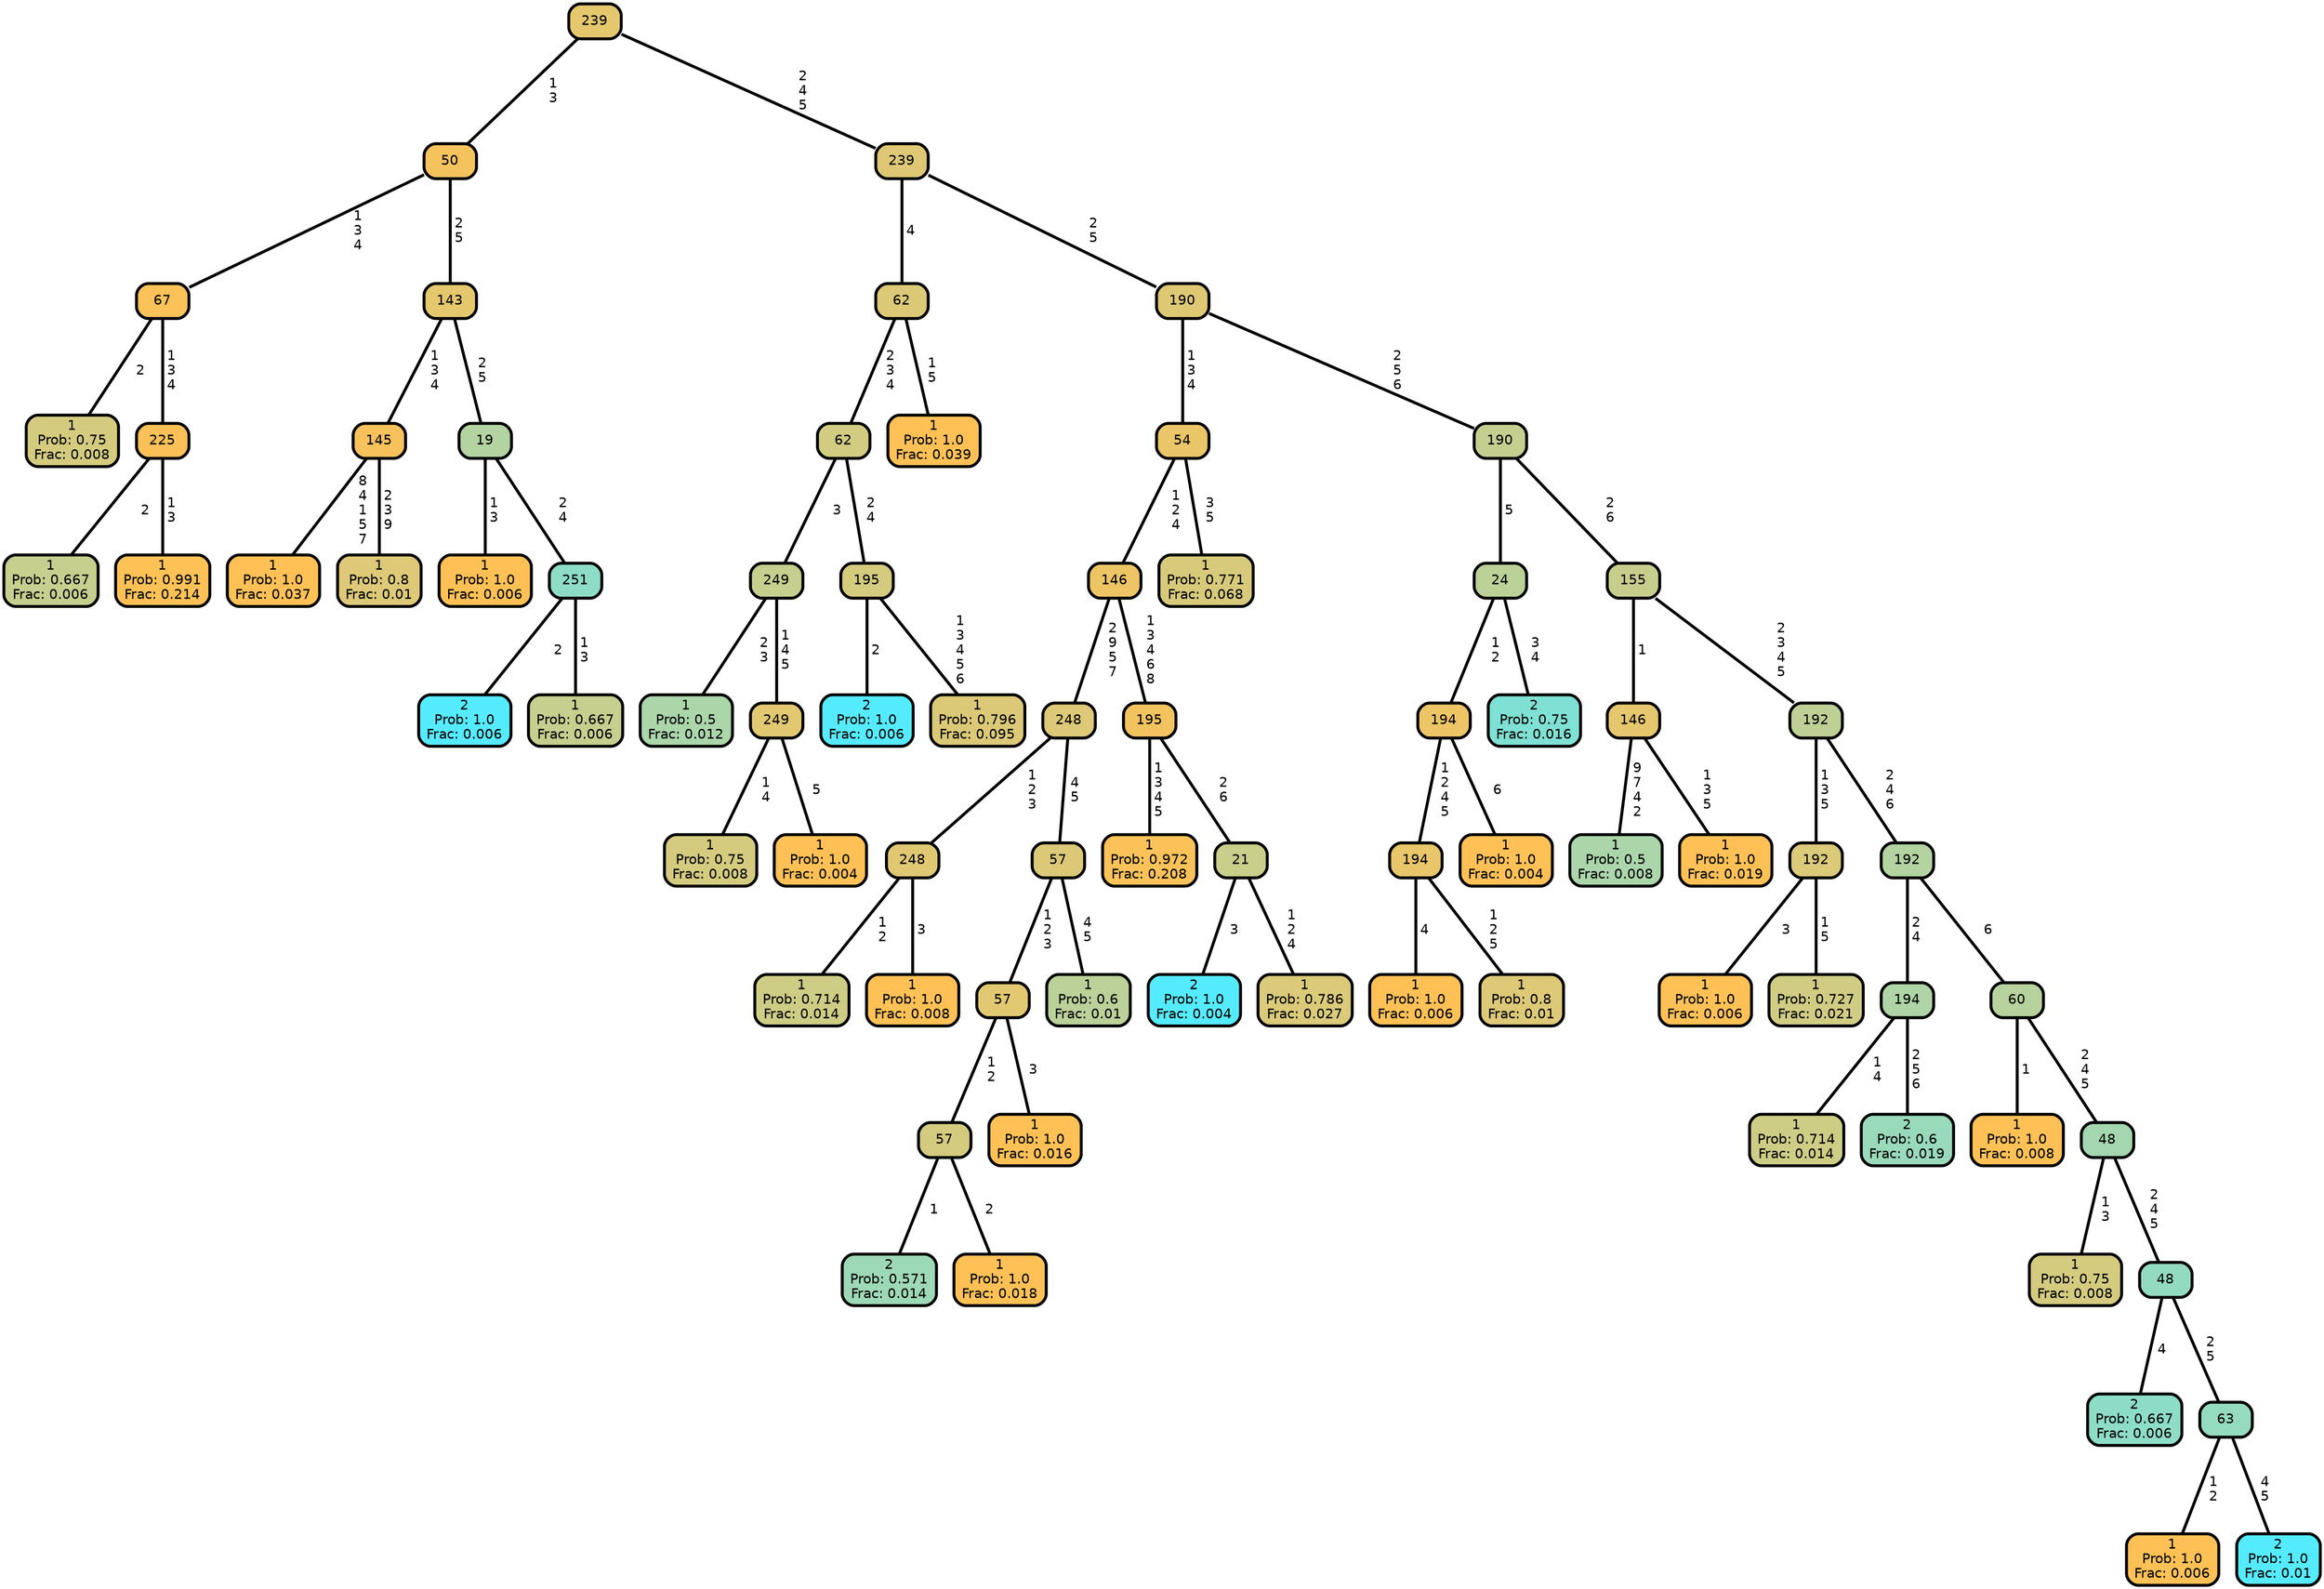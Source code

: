 graph Tree {
node [shape=box, style="filled, rounded",color="black",penwidth="3",fontcolor="black",                 fontname=helvetica] ;
graph [ranksep="0 equally", splines=straight,                 bgcolor=transparent, dpi=200] ;
edge [fontname=helvetica, color=black] ;
0 [label="1
Prob: 0.75
Frac: 0.008", fillcolor="#d4cb7f"] ;
1 [label="67", fillcolor="#fac259"] ;
2 [label="1
Prob: 0.667
Frac: 0.006", fillcolor="#c6cf8d"] ;
3 [label="225", fillcolor="#fbc158"] ;
4 [label="1
Prob: 0.991
Frac: 0.214", fillcolor="#fdc156"] ;
5 [label="50", fillcolor="#f5c35e"] ;
6 [label="1
Prob: 1.0
Frac: 0.037", fillcolor="#ffc155"] ;
7 [label="145", fillcolor="#f7c25c"] ;
8 [label="1
Prob: 0.8
Frac: 0.01", fillcolor="#ddc977"] ;
9 [label="143", fillcolor="#e5c76e"] ;
10 [label="1
Prob: 1.0
Frac: 0.006", fillcolor="#ffc155"] ;
11 [label="19", fillcolor="#b3d3a0"] ;
12 [label="2
Prob: 1.0
Frac: 0.006", fillcolor="#55ebff"] ;
13 [label="251", fillcolor="#8dddc6"] ;
14 [label="1
Prob: 0.667
Frac: 0.006", fillcolor="#c6cf8d"] ;
15 [label="239", fillcolor="#e5c76e"] ;
16 [label="1
Prob: 0.5
Frac: 0.012", fillcolor="#aad6aa"] ;
17 [label="249", fillcolor="#c6cf8d"] ;
18 [label="1
Prob: 0.75
Frac: 0.008", fillcolor="#d4cb7f"] ;
19 [label="249", fillcolor="#e2c871"] ;
20 [label="1
Prob: 1.0
Frac: 0.004", fillcolor="#ffc155"] ;
21 [label="62", fillcolor="#d1cc82"] ;
22 [label="2
Prob: 1.0
Frac: 0.006", fillcolor="#55ebff"] ;
23 [label="195", fillcolor="#d4cb7f"] ;
24 [label="1
Prob: 0.796
Frac: 0.095", fillcolor="#dcc977"] ;
25 [label="62", fillcolor="#dcc977"] ;
26 [label="1
Prob: 1.0
Frac: 0.039", fillcolor="#ffc155"] ;
27 [label="239", fillcolor="#dec875"] ;
28 [label="1
Prob: 0.714
Frac: 0.014", fillcolor="#cecd85"] ;
29 [label="248", fillcolor="#e0c873"] ;
30 [label="1
Prob: 1.0
Frac: 0.008", fillcolor="#ffc155"] ;
31 [label="248", fillcolor="#ddc977"] ;
32 [label="2
Prob: 0.571
Frac: 0.014", fillcolor="#9dd9b6"] ;
33 [label="57", fillcolor="#d4cb7f"] ;
34 [label="1
Prob: 1.0
Frac: 0.018", fillcolor="#ffc155"] ;
35 [label="57", fillcolor="#e2c871"] ;
36 [label="1
Prob: 1.0
Frac: 0.016", fillcolor="#ffc155"] ;
37 [label="57", fillcolor="#dbc978"] ;
38 [label="1
Prob: 0.6
Frac: 0.01", fillcolor="#bbd199"] ;
39 [label="146", fillcolor="#eec565"] ;
40 [label="1
Prob: 0.972
Frac: 0.208", fillcolor="#fac259"] ;
41 [label="195", fillcolor="#f3c360"] ;
42 [label="2
Prob: 1.0
Frac: 0.004", fillcolor="#55ebff"] ;
43 [label="21", fillcolor="#c9ce8a"] ;
44 [label="1
Prob: 0.786
Frac: 0.027", fillcolor="#daca79"] ;
45 [label="54", fillcolor="#eac669"] ;
46 [label="1
Prob: 0.771
Frac: 0.068", fillcolor="#d8ca7b"] ;
47 [label="190", fillcolor="#dfc874"] ;
48 [label="1
Prob: 1.0
Frac: 0.006", fillcolor="#ffc155"] ;
49 [label="194", fillcolor="#e9c66a"] ;
50 [label="1
Prob: 0.8
Frac: 0.01", fillcolor="#ddc977"] ;
51 [label="194", fillcolor="#eec566"] ;
52 [label="1
Prob: 1.0
Frac: 0.004", fillcolor="#ffc155"] ;
53 [label="24", fillcolor="#bcd197"] ;
54 [label="2
Prob: 0.75
Frac: 0.016", fillcolor="#7fe0d4"] ;
55 [label="190", fillcolor="#c4cf8f"] ;
56 [label="1
Prob: 0.5
Frac: 0.008", fillcolor="#aad6aa"] ;
57 [label="146", fillcolor="#e6c76d"] ;
58 [label="1
Prob: 1.0
Frac: 0.019", fillcolor="#ffc155"] ;
59 [label="155", fillcolor="#c7ce8c"] ;
60 [label="1
Prob: 1.0
Frac: 0.006", fillcolor="#ffc155"] ;
61 [label="192", fillcolor="#daca79"] ;
62 [label="1
Prob: 0.727
Frac: 0.021", fillcolor="#d0cc83"] ;
63 [label="192", fillcolor="#bed095"] ;
64 [label="1
Prob: 0.714
Frac: 0.014", fillcolor="#cecd85"] ;
65 [label="194", fillcolor="#afd4a5"] ;
66 [label="2
Prob: 0.6
Frac: 0.019", fillcolor="#99dabb"] ;
67 [label="192", fillcolor="#b3d3a0"] ;
68 [label="1
Prob: 1.0
Frac: 0.008", fillcolor="#ffc155"] ;
69 [label="60", fillcolor="#b7d29c"] ;
70 [label="1
Prob: 0.75
Frac: 0.008", fillcolor="#d4cb7f"] ;
71 [label="48", fillcolor="#a4d7af"] ;
72 [label="2
Prob: 0.667
Frac: 0.006", fillcolor="#8dddc6"] ;
73 [label="48", fillcolor="#92dbc1"] ;
74 [label="1
Prob: 1.0
Frac: 0.006", fillcolor="#ffc155"] ;
75 [label="63", fillcolor="#94dbbf"] ;
76 [label="2
Prob: 1.0
Frac: 0.01", fillcolor="#55ebff"] ;
1 -- 0 [label=" 2",penwidth=3] ;
1 -- 3 [label=" 1\n 3\n 4",penwidth=3] ;
3 -- 2 [label=" 2",penwidth=3] ;
3 -- 4 [label=" 1\n 3",penwidth=3] ;
5 -- 1 [label=" 1\n 3\n 4",penwidth=3] ;
5 -- 9 [label=" 2\n 5",penwidth=3] ;
7 -- 6 [label=" 8\n 4\n 1\n 5\n 7",penwidth=3] ;
7 -- 8 [label=" 2\n 3\n 9",penwidth=3] ;
9 -- 7 [label=" 1\n 3\n 4",penwidth=3] ;
9 -- 11 [label=" 2\n 5",penwidth=3] ;
11 -- 10 [label=" 1\n 3",penwidth=3] ;
11 -- 13 [label=" 2\n 4",penwidth=3] ;
13 -- 12 [label=" 2",penwidth=3] ;
13 -- 14 [label=" 1\n 3",penwidth=3] ;
15 -- 5 [label=" 1\n 3",penwidth=3] ;
15 -- 27 [label=" 2\n 4\n 5",penwidth=3] ;
17 -- 16 [label=" 2\n 3",penwidth=3] ;
17 -- 19 [label=" 1\n 4\n 5",penwidth=3] ;
19 -- 18 [label=" 1\n 4",penwidth=3] ;
19 -- 20 [label=" 5",penwidth=3] ;
21 -- 17 [label=" 3",penwidth=3] ;
21 -- 23 [label=" 2\n 4",penwidth=3] ;
23 -- 22 [label=" 2",penwidth=3] ;
23 -- 24 [label=" 1\n 3\n 4\n 5\n 6",penwidth=3] ;
25 -- 21 [label=" 2\n 3\n 4",penwidth=3] ;
25 -- 26 [label=" 1\n 5",penwidth=3] ;
27 -- 25 [label=" 4",penwidth=3] ;
27 -- 47 [label=" 2\n 5",penwidth=3] ;
29 -- 28 [label=" 1\n 2",penwidth=3] ;
29 -- 30 [label=" 3",penwidth=3] ;
31 -- 29 [label=" 1\n 2\n 3",penwidth=3] ;
31 -- 37 [label=" 4\n 5",penwidth=3] ;
33 -- 32 [label=" 1",penwidth=3] ;
33 -- 34 [label=" 2",penwidth=3] ;
35 -- 33 [label=" 1\n 2",penwidth=3] ;
35 -- 36 [label=" 3",penwidth=3] ;
37 -- 35 [label=" 1\n 2\n 3",penwidth=3] ;
37 -- 38 [label=" 4\n 5",penwidth=3] ;
39 -- 31 [label=" 2\n 9\n 5\n 7",penwidth=3] ;
39 -- 41 [label=" 1\n 3\n 4\n 6\n 8",penwidth=3] ;
41 -- 40 [label=" 1\n 3\n 4\n 5",penwidth=3] ;
41 -- 43 [label=" 2\n 6",penwidth=3] ;
43 -- 42 [label=" 3",penwidth=3] ;
43 -- 44 [label=" 1\n 2\n 4",penwidth=3] ;
45 -- 39 [label=" 1\n 2\n 4",penwidth=3] ;
45 -- 46 [label=" 3\n 5",penwidth=3] ;
47 -- 45 [label=" 1\n 3\n 4",penwidth=3] ;
47 -- 55 [label=" 2\n 5\n 6",penwidth=3] ;
49 -- 48 [label=" 4",penwidth=3] ;
49 -- 50 [label=" 1\n 2\n 5",penwidth=3] ;
51 -- 49 [label=" 1\n 2\n 4\n 5",penwidth=3] ;
51 -- 52 [label=" 6",penwidth=3] ;
53 -- 51 [label=" 1\n 2",penwidth=3] ;
53 -- 54 [label=" 3\n 4",penwidth=3] ;
55 -- 53 [label=" 5",penwidth=3] ;
55 -- 59 [label=" 2\n 6",penwidth=3] ;
57 -- 56 [label=" 9\n 7\n 4\n 2",penwidth=3] ;
57 -- 58 [label=" 1\n 3\n 5",penwidth=3] ;
59 -- 57 [label=" 1",penwidth=3] ;
59 -- 63 [label=" 2\n 3\n 4\n 5",penwidth=3] ;
61 -- 60 [label=" 3",penwidth=3] ;
61 -- 62 [label=" 1\n 5",penwidth=3] ;
63 -- 61 [label=" 1\n 3\n 5",penwidth=3] ;
63 -- 67 [label=" 2\n 4\n 6",penwidth=3] ;
65 -- 64 [label=" 1\n 4",penwidth=3] ;
65 -- 66 [label=" 2\n 5\n 6",penwidth=3] ;
67 -- 65 [label=" 2\n 4",penwidth=3] ;
67 -- 69 [label=" 6",penwidth=3] ;
69 -- 68 [label=" 1",penwidth=3] ;
69 -- 71 [label=" 2\n 4\n 5",penwidth=3] ;
71 -- 70 [label=" 1\n 3",penwidth=3] ;
71 -- 73 [label=" 2\n 4\n 5",penwidth=3] ;
73 -- 72 [label=" 4",penwidth=3] ;
73 -- 75 [label=" 2\n 5",penwidth=3] ;
75 -- 74 [label=" 1\n 2",penwidth=3] ;
75 -- 76 [label=" 4\n 5",penwidth=3] ;
{rank = same;}}